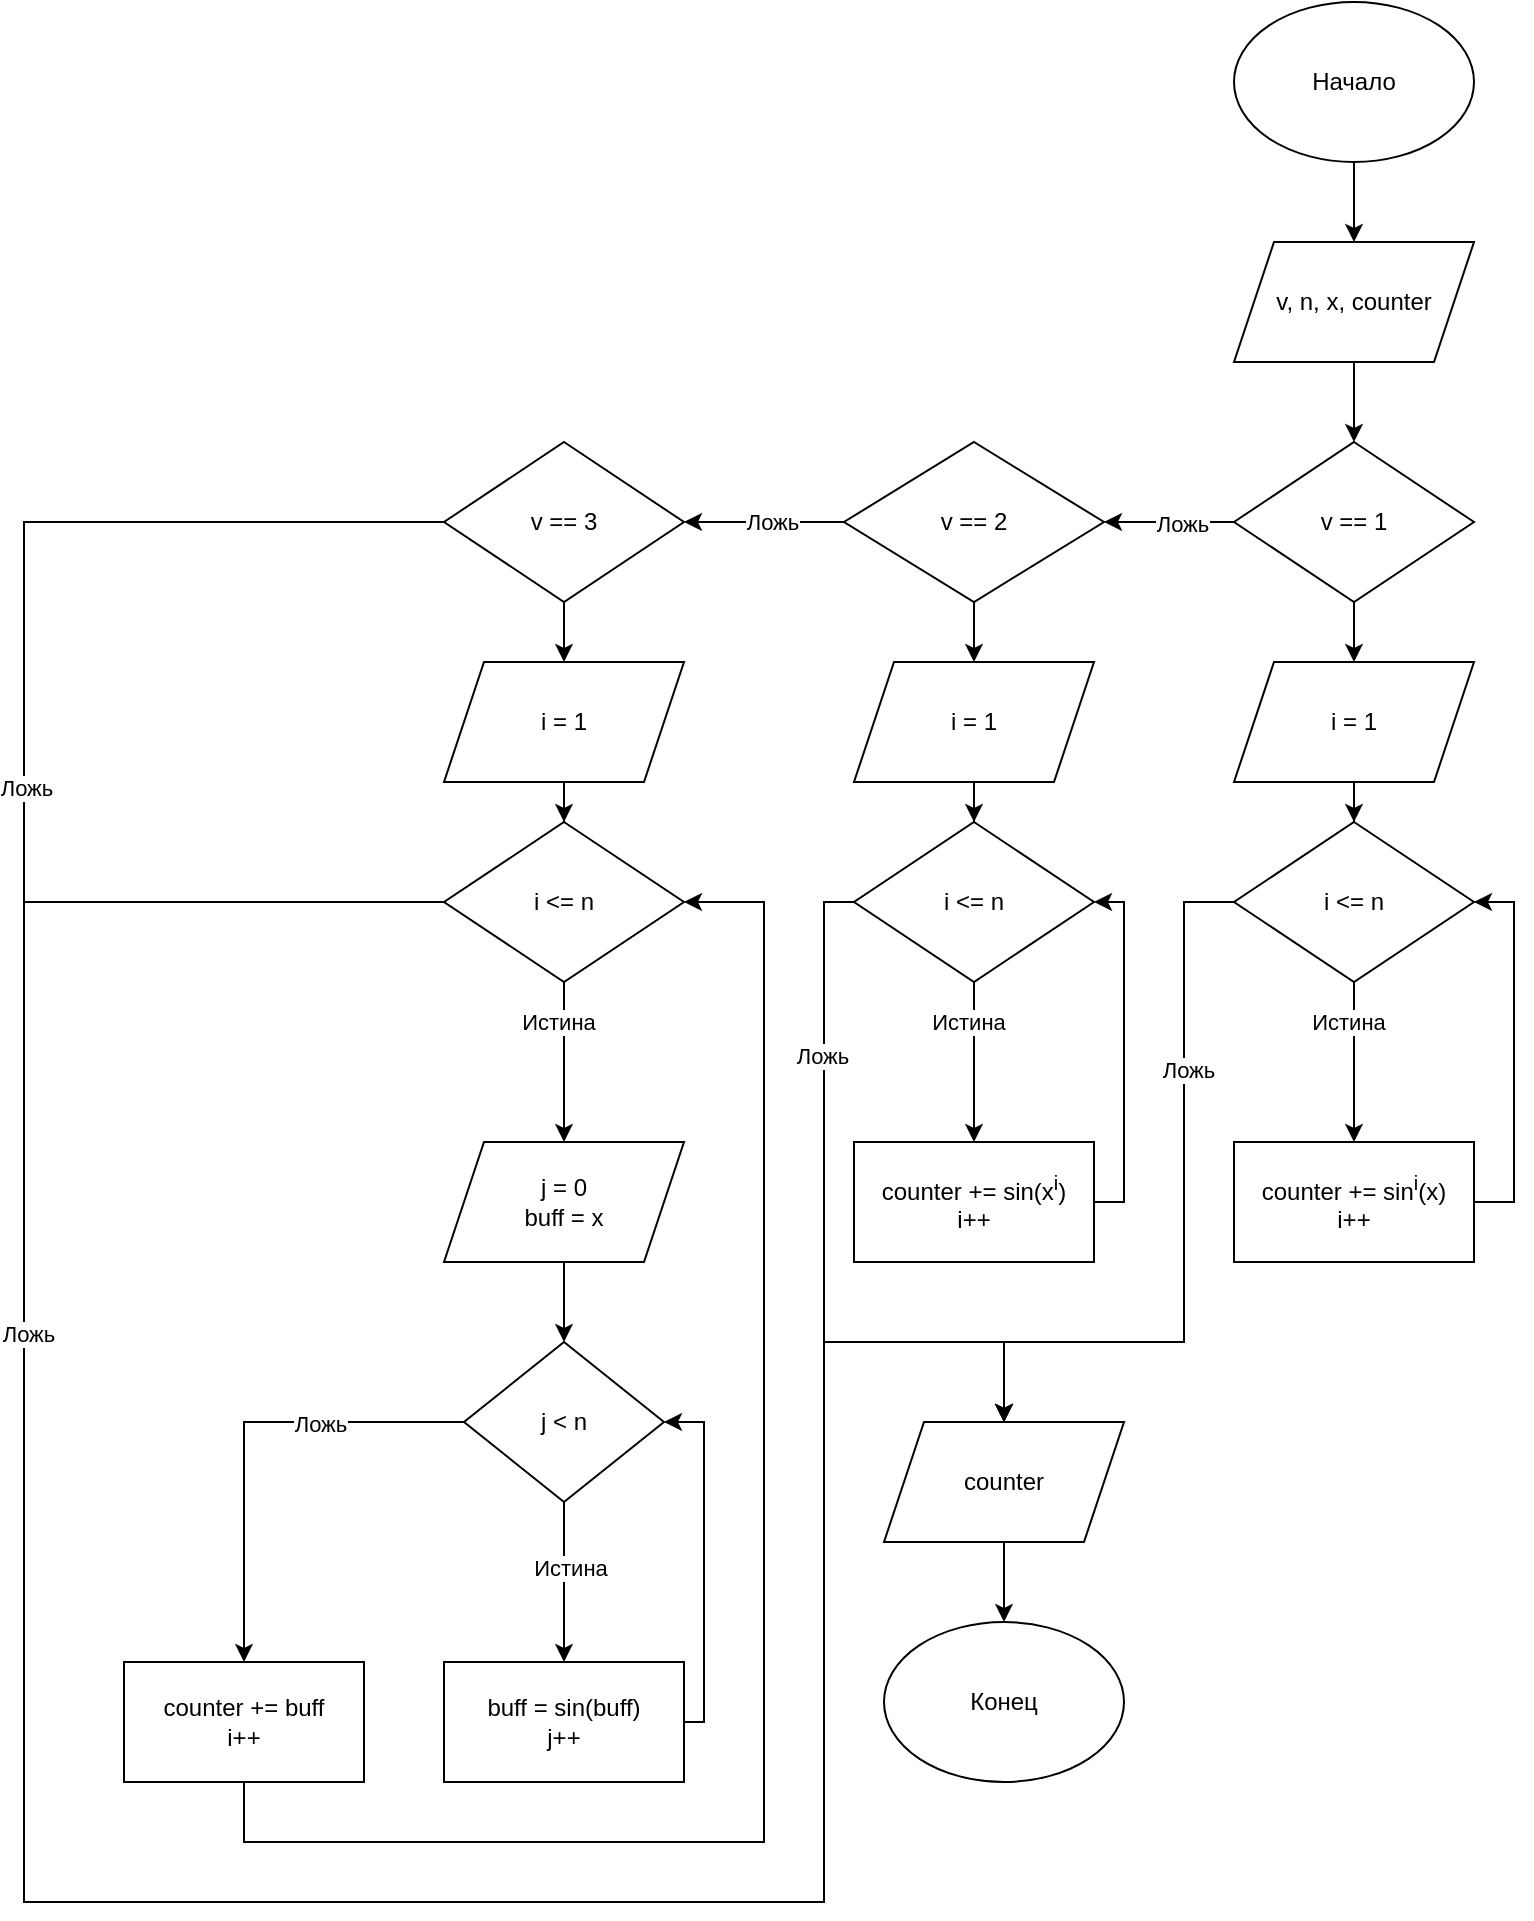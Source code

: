 <mxfile version="21.7.4" type="device">
  <diagram name="Page-1" id="GXptG18RPDUdRoNwpLfy">
    <mxGraphModel dx="1900" dy="566" grid="1" gridSize="10" guides="1" tooltips="1" connect="1" arrows="1" fold="1" page="1" pageScale="1" pageWidth="850" pageHeight="1100" math="0" shadow="0">
      <root>
        <mxCell id="0" />
        <mxCell id="1" parent="0" />
        <mxCell id="OPM_vREVPH0hnugh5DU2-3" style="edgeStyle=orthogonalEdgeStyle;rounded=0;orthogonalLoop=1;jettySize=auto;html=1;entryX=0.5;entryY=0;entryDx=0;entryDy=0;" edge="1" parent="1" source="OPM_vREVPH0hnugh5DU2-1" target="OPM_vREVPH0hnugh5DU2-2">
          <mxGeometry relative="1" as="geometry" />
        </mxCell>
        <mxCell id="OPM_vREVPH0hnugh5DU2-1" value="Начало" style="ellipse;whiteSpace=wrap;html=1;" vertex="1" parent="1">
          <mxGeometry x="365" y="40" width="120" height="80" as="geometry" />
        </mxCell>
        <mxCell id="OPM_vREVPH0hnugh5DU2-5" style="edgeStyle=orthogonalEdgeStyle;rounded=0;orthogonalLoop=1;jettySize=auto;html=1;entryX=0.5;entryY=0;entryDx=0;entryDy=0;" edge="1" parent="1" source="OPM_vREVPH0hnugh5DU2-2" target="OPM_vREVPH0hnugh5DU2-4">
          <mxGeometry relative="1" as="geometry" />
        </mxCell>
        <mxCell id="OPM_vREVPH0hnugh5DU2-2" value="v, n, x, counter" style="shape=parallelogram;perimeter=parallelogramPerimeter;whiteSpace=wrap;html=1;fixedSize=1;" vertex="1" parent="1">
          <mxGeometry x="365" y="160" width="120" height="60" as="geometry" />
        </mxCell>
        <mxCell id="OPM_vREVPH0hnugh5DU2-8" style="edgeStyle=orthogonalEdgeStyle;rounded=0;orthogonalLoop=1;jettySize=auto;html=1;entryX=1;entryY=0.5;entryDx=0;entryDy=0;" edge="1" parent="1" source="OPM_vREVPH0hnugh5DU2-4" target="OPM_vREVPH0hnugh5DU2-6">
          <mxGeometry relative="1" as="geometry" />
        </mxCell>
        <mxCell id="OPM_vREVPH0hnugh5DU2-10" value="Ложь" style="edgeLabel;html=1;align=center;verticalAlign=middle;resizable=0;points=[];" vertex="1" connectable="0" parent="OPM_vREVPH0hnugh5DU2-8">
          <mxGeometry x="-0.181" y="1" relative="1" as="geometry">
            <mxPoint as="offset" />
          </mxGeometry>
        </mxCell>
        <mxCell id="OPM_vREVPH0hnugh5DU2-13" style="edgeStyle=orthogonalEdgeStyle;rounded=0;orthogonalLoop=1;jettySize=auto;html=1;entryX=0.5;entryY=0;entryDx=0;entryDy=0;" edge="1" parent="1" source="OPM_vREVPH0hnugh5DU2-4" target="OPM_vREVPH0hnugh5DU2-12">
          <mxGeometry relative="1" as="geometry" />
        </mxCell>
        <mxCell id="OPM_vREVPH0hnugh5DU2-4" value="v == 1" style="rhombus;whiteSpace=wrap;html=1;" vertex="1" parent="1">
          <mxGeometry x="365" y="260" width="120" height="80" as="geometry" />
        </mxCell>
        <mxCell id="OPM_vREVPH0hnugh5DU2-9" style="edgeStyle=orthogonalEdgeStyle;rounded=0;orthogonalLoop=1;jettySize=auto;html=1;entryX=1;entryY=0.5;entryDx=0;entryDy=0;" edge="1" parent="1" source="OPM_vREVPH0hnugh5DU2-6" target="OPM_vREVPH0hnugh5DU2-7">
          <mxGeometry relative="1" as="geometry" />
        </mxCell>
        <mxCell id="OPM_vREVPH0hnugh5DU2-11" value="Ложь" style="edgeLabel;html=1;align=center;verticalAlign=middle;resizable=0;points=[];" vertex="1" connectable="0" parent="OPM_vREVPH0hnugh5DU2-9">
          <mxGeometry x="-0.097" relative="1" as="geometry">
            <mxPoint as="offset" />
          </mxGeometry>
        </mxCell>
        <mxCell id="OPM_vREVPH0hnugh5DU2-27" style="edgeStyle=orthogonalEdgeStyle;rounded=0;orthogonalLoop=1;jettySize=auto;html=1;" edge="1" parent="1" source="OPM_vREVPH0hnugh5DU2-6" target="OPM_vREVPH0hnugh5DU2-21">
          <mxGeometry relative="1" as="geometry" />
        </mxCell>
        <mxCell id="OPM_vREVPH0hnugh5DU2-6" value="v == 2" style="rhombus;whiteSpace=wrap;html=1;" vertex="1" parent="1">
          <mxGeometry x="170" y="260" width="130" height="80" as="geometry" />
        </mxCell>
        <mxCell id="OPM_vREVPH0hnugh5DU2-42" style="edgeStyle=orthogonalEdgeStyle;rounded=0;orthogonalLoop=1;jettySize=auto;html=1;entryX=0.5;entryY=0;entryDx=0;entryDy=0;" edge="1" parent="1" source="OPM_vREVPH0hnugh5DU2-7" target="OPM_vREVPH0hnugh5DU2-36">
          <mxGeometry relative="1" as="geometry" />
        </mxCell>
        <mxCell id="OPM_vREVPH0hnugh5DU2-67" style="edgeStyle=orthogonalEdgeStyle;rounded=0;orthogonalLoop=1;jettySize=auto;html=1;entryX=0.5;entryY=0;entryDx=0;entryDy=0;" edge="1" parent="1" source="OPM_vREVPH0hnugh5DU2-7" target="OPM_vREVPH0hnugh5DU2-43">
          <mxGeometry relative="1" as="geometry">
            <Array as="points">
              <mxPoint x="-240" y="300" />
              <mxPoint x="-240" y="990" />
              <mxPoint x="160" y="990" />
              <mxPoint x="160" y="710" />
              <mxPoint x="250" y="710" />
            </Array>
          </mxGeometry>
        </mxCell>
        <mxCell id="OPM_vREVPH0hnugh5DU2-68" value="Ложь" style="edgeLabel;html=1;align=center;verticalAlign=middle;resizable=0;points=[];" vertex="1" connectable="0" parent="OPM_vREVPH0hnugh5DU2-67">
          <mxGeometry x="-0.599" y="1" relative="1" as="geometry">
            <mxPoint as="offset" />
          </mxGeometry>
        </mxCell>
        <mxCell id="OPM_vREVPH0hnugh5DU2-7" value="v == 3" style="rhombus;whiteSpace=wrap;html=1;" vertex="1" parent="1">
          <mxGeometry x="-30" y="260" width="120" height="80" as="geometry" />
        </mxCell>
        <mxCell id="OPM_vREVPH0hnugh5DU2-15" style="edgeStyle=orthogonalEdgeStyle;rounded=0;orthogonalLoop=1;jettySize=auto;html=1;" edge="1" parent="1" source="OPM_vREVPH0hnugh5DU2-12" target="OPM_vREVPH0hnugh5DU2-14">
          <mxGeometry relative="1" as="geometry" />
        </mxCell>
        <mxCell id="OPM_vREVPH0hnugh5DU2-12" value="i = 1" style="shape=parallelogram;perimeter=parallelogramPerimeter;whiteSpace=wrap;html=1;fixedSize=1;" vertex="1" parent="1">
          <mxGeometry x="365" y="370" width="120" height="60" as="geometry" />
        </mxCell>
        <mxCell id="OPM_vREVPH0hnugh5DU2-17" style="edgeStyle=orthogonalEdgeStyle;rounded=0;orthogonalLoop=1;jettySize=auto;html=1;" edge="1" parent="1" source="OPM_vREVPH0hnugh5DU2-14" target="OPM_vREVPH0hnugh5DU2-16">
          <mxGeometry relative="1" as="geometry" />
        </mxCell>
        <mxCell id="OPM_vREVPH0hnugh5DU2-19" value="Истина" style="edgeLabel;html=1;align=center;verticalAlign=middle;resizable=0;points=[];" vertex="1" connectable="0" parent="OPM_vREVPH0hnugh5DU2-17">
          <mxGeometry x="-0.505" y="-3" relative="1" as="geometry">
            <mxPoint as="offset" />
          </mxGeometry>
        </mxCell>
        <mxCell id="OPM_vREVPH0hnugh5DU2-47" style="edgeStyle=orthogonalEdgeStyle;rounded=0;orthogonalLoop=1;jettySize=auto;html=1;entryX=0.5;entryY=0;entryDx=0;entryDy=0;" edge="1" parent="1" source="OPM_vREVPH0hnugh5DU2-14" target="OPM_vREVPH0hnugh5DU2-43">
          <mxGeometry relative="1" as="geometry">
            <Array as="points">
              <mxPoint x="340" y="490" />
              <mxPoint x="340" y="710" />
              <mxPoint x="250" y="710" />
            </Array>
          </mxGeometry>
        </mxCell>
        <mxCell id="OPM_vREVPH0hnugh5DU2-63" value="Ложь" style="edgeLabel;html=1;align=center;verticalAlign=middle;resizable=0;points=[];" vertex="1" connectable="0" parent="OPM_vREVPH0hnugh5DU2-47">
          <mxGeometry x="-0.42" y="2" relative="1" as="geometry">
            <mxPoint as="offset" />
          </mxGeometry>
        </mxCell>
        <mxCell id="OPM_vREVPH0hnugh5DU2-14" value="i &amp;lt;= n" style="rhombus;whiteSpace=wrap;html=1;" vertex="1" parent="1">
          <mxGeometry x="365" y="450" width="120" height="80" as="geometry" />
        </mxCell>
        <mxCell id="OPM_vREVPH0hnugh5DU2-18" style="edgeStyle=orthogonalEdgeStyle;rounded=0;orthogonalLoop=1;jettySize=auto;html=1;entryX=1;entryY=0.5;entryDx=0;entryDy=0;" edge="1" parent="1" source="OPM_vREVPH0hnugh5DU2-16" target="OPM_vREVPH0hnugh5DU2-14">
          <mxGeometry relative="1" as="geometry">
            <Array as="points">
              <mxPoint x="505" y="640" />
              <mxPoint x="505" y="490" />
            </Array>
          </mxGeometry>
        </mxCell>
        <mxCell id="OPM_vREVPH0hnugh5DU2-16" value="counter += sin&lt;sup&gt;i&lt;/sup&gt;(x)&lt;br&gt;i++" style="rounded=0;whiteSpace=wrap;html=1;" vertex="1" parent="1">
          <mxGeometry x="365" y="610" width="120" height="60" as="geometry" />
        </mxCell>
        <mxCell id="OPM_vREVPH0hnugh5DU2-20" style="edgeStyle=orthogonalEdgeStyle;rounded=0;orthogonalLoop=1;jettySize=auto;html=1;" edge="1" parent="1" source="OPM_vREVPH0hnugh5DU2-21" target="OPM_vREVPH0hnugh5DU2-24">
          <mxGeometry relative="1" as="geometry" />
        </mxCell>
        <mxCell id="OPM_vREVPH0hnugh5DU2-21" value="i = 1" style="shape=parallelogram;perimeter=parallelogramPerimeter;whiteSpace=wrap;html=1;fixedSize=1;" vertex="1" parent="1">
          <mxGeometry x="175" y="370" width="120" height="60" as="geometry" />
        </mxCell>
        <mxCell id="OPM_vREVPH0hnugh5DU2-22" style="edgeStyle=orthogonalEdgeStyle;rounded=0;orthogonalLoop=1;jettySize=auto;html=1;" edge="1" parent="1" source="OPM_vREVPH0hnugh5DU2-24" target="OPM_vREVPH0hnugh5DU2-26">
          <mxGeometry relative="1" as="geometry" />
        </mxCell>
        <mxCell id="OPM_vREVPH0hnugh5DU2-23" value="Истина" style="edgeLabel;html=1;align=center;verticalAlign=middle;resizable=0;points=[];" vertex="1" connectable="0" parent="OPM_vREVPH0hnugh5DU2-22">
          <mxGeometry x="-0.505" y="-3" relative="1" as="geometry">
            <mxPoint as="offset" />
          </mxGeometry>
        </mxCell>
        <mxCell id="OPM_vREVPH0hnugh5DU2-46" style="edgeStyle=orthogonalEdgeStyle;rounded=0;orthogonalLoop=1;jettySize=auto;html=1;" edge="1" parent="1" source="OPM_vREVPH0hnugh5DU2-24" target="OPM_vREVPH0hnugh5DU2-43">
          <mxGeometry relative="1" as="geometry">
            <Array as="points">
              <mxPoint x="160" y="490" />
              <mxPoint x="160" y="710" />
              <mxPoint x="250" y="710" />
            </Array>
          </mxGeometry>
        </mxCell>
        <mxCell id="OPM_vREVPH0hnugh5DU2-62" value="Ложь" style="edgeLabel;html=1;align=center;verticalAlign=middle;resizable=0;points=[];" vertex="1" connectable="0" parent="OPM_vREVPH0hnugh5DU2-46">
          <mxGeometry x="-0.497" y="-1" relative="1" as="geometry">
            <mxPoint as="offset" />
          </mxGeometry>
        </mxCell>
        <mxCell id="OPM_vREVPH0hnugh5DU2-24" value="i &amp;lt;= n" style="rhombus;whiteSpace=wrap;html=1;" vertex="1" parent="1">
          <mxGeometry x="175" y="450" width="120" height="80" as="geometry" />
        </mxCell>
        <mxCell id="OPM_vREVPH0hnugh5DU2-25" style="edgeStyle=orthogonalEdgeStyle;rounded=0;orthogonalLoop=1;jettySize=auto;html=1;entryX=1;entryY=0.5;entryDx=0;entryDy=0;" edge="1" parent="1" source="OPM_vREVPH0hnugh5DU2-26" target="OPM_vREVPH0hnugh5DU2-24">
          <mxGeometry relative="1" as="geometry">
            <Array as="points">
              <mxPoint x="310" y="640" />
              <mxPoint x="310" y="490" />
            </Array>
          </mxGeometry>
        </mxCell>
        <mxCell id="OPM_vREVPH0hnugh5DU2-26" value="counter += sin(x&lt;sup&gt;i&lt;/sup&gt;)&lt;br&gt;i++" style="rounded=0;whiteSpace=wrap;html=1;" vertex="1" parent="1">
          <mxGeometry x="175" y="610" width="120" height="60" as="geometry" />
        </mxCell>
        <mxCell id="OPM_vREVPH0hnugh5DU2-35" style="edgeStyle=orthogonalEdgeStyle;rounded=0;orthogonalLoop=1;jettySize=auto;html=1;" edge="1" parent="1" source="OPM_vREVPH0hnugh5DU2-36" target="OPM_vREVPH0hnugh5DU2-39">
          <mxGeometry relative="1" as="geometry" />
        </mxCell>
        <mxCell id="OPM_vREVPH0hnugh5DU2-36" value="i = 1" style="shape=parallelogram;perimeter=parallelogramPerimeter;whiteSpace=wrap;html=1;fixedSize=1;" vertex="1" parent="1">
          <mxGeometry x="-30" y="370" width="120" height="60" as="geometry" />
        </mxCell>
        <mxCell id="OPM_vREVPH0hnugh5DU2-37" style="edgeStyle=orthogonalEdgeStyle;rounded=0;orthogonalLoop=1;jettySize=auto;html=1;" edge="1" parent="1" source="OPM_vREVPH0hnugh5DU2-39" target="OPM_vREVPH0hnugh5DU2-50">
          <mxGeometry relative="1" as="geometry">
            <mxPoint x="30" y="610" as="targetPoint" />
          </mxGeometry>
        </mxCell>
        <mxCell id="OPM_vREVPH0hnugh5DU2-38" value="Истина" style="edgeLabel;html=1;align=center;verticalAlign=middle;resizable=0;points=[];" vertex="1" connectable="0" parent="OPM_vREVPH0hnugh5DU2-37">
          <mxGeometry x="-0.505" y="-3" relative="1" as="geometry">
            <mxPoint as="offset" />
          </mxGeometry>
        </mxCell>
        <mxCell id="OPM_vREVPH0hnugh5DU2-65" style="edgeStyle=orthogonalEdgeStyle;rounded=0;orthogonalLoop=1;jettySize=auto;html=1;entryX=0.5;entryY=0;entryDx=0;entryDy=0;" edge="1" parent="1" source="OPM_vREVPH0hnugh5DU2-39" target="OPM_vREVPH0hnugh5DU2-43">
          <mxGeometry relative="1" as="geometry">
            <Array as="points">
              <mxPoint x="-240" y="490" />
              <mxPoint x="-240" y="990" />
              <mxPoint x="160" y="990" />
              <mxPoint x="160" y="710" />
              <mxPoint x="250" y="710" />
            </Array>
          </mxGeometry>
        </mxCell>
        <mxCell id="OPM_vREVPH0hnugh5DU2-66" value="Ложь" style="edgeLabel;html=1;align=center;verticalAlign=middle;resizable=0;points=[];" vertex="1" connectable="0" parent="OPM_vREVPH0hnugh5DU2-65">
          <mxGeometry x="-0.44" y="2" relative="1" as="geometry">
            <mxPoint as="offset" />
          </mxGeometry>
        </mxCell>
        <mxCell id="OPM_vREVPH0hnugh5DU2-39" value="i &amp;lt;= n" style="rhombus;whiteSpace=wrap;html=1;" vertex="1" parent="1">
          <mxGeometry x="-30" y="450" width="120" height="80" as="geometry" />
        </mxCell>
        <mxCell id="OPM_vREVPH0hnugh5DU2-45" style="edgeStyle=orthogonalEdgeStyle;rounded=0;orthogonalLoop=1;jettySize=auto;html=1;entryX=0.5;entryY=0;entryDx=0;entryDy=0;" edge="1" parent="1" source="OPM_vREVPH0hnugh5DU2-43" target="OPM_vREVPH0hnugh5DU2-44">
          <mxGeometry relative="1" as="geometry" />
        </mxCell>
        <mxCell id="OPM_vREVPH0hnugh5DU2-43" value="counter" style="shape=parallelogram;perimeter=parallelogramPerimeter;whiteSpace=wrap;html=1;fixedSize=1;" vertex="1" parent="1">
          <mxGeometry x="190" y="750" width="120" height="60" as="geometry" />
        </mxCell>
        <mxCell id="OPM_vREVPH0hnugh5DU2-44" value="Конец" style="ellipse;whiteSpace=wrap;html=1;" vertex="1" parent="1">
          <mxGeometry x="190" y="850" width="120" height="80" as="geometry" />
        </mxCell>
        <mxCell id="OPM_vREVPH0hnugh5DU2-52" style="edgeStyle=orthogonalEdgeStyle;rounded=0;orthogonalLoop=1;jettySize=auto;html=1;entryX=0.5;entryY=0;entryDx=0;entryDy=0;" edge="1" parent="1" source="OPM_vREVPH0hnugh5DU2-50" target="OPM_vREVPH0hnugh5DU2-51">
          <mxGeometry relative="1" as="geometry" />
        </mxCell>
        <mxCell id="OPM_vREVPH0hnugh5DU2-50" value="j = 0&lt;br&gt;buff = x" style="shape=parallelogram;perimeter=parallelogramPerimeter;whiteSpace=wrap;html=1;fixedSize=1;" vertex="1" parent="1">
          <mxGeometry x="-30" y="610" width="120" height="60" as="geometry" />
        </mxCell>
        <mxCell id="OPM_vREVPH0hnugh5DU2-54" style="edgeStyle=orthogonalEdgeStyle;rounded=0;orthogonalLoop=1;jettySize=auto;html=1;entryX=0.5;entryY=0;entryDx=0;entryDy=0;" edge="1" parent="1" source="OPM_vREVPH0hnugh5DU2-51" target="OPM_vREVPH0hnugh5DU2-53">
          <mxGeometry relative="1" as="geometry" />
        </mxCell>
        <mxCell id="OPM_vREVPH0hnugh5DU2-56" value="Истина" style="edgeLabel;html=1;align=center;verticalAlign=middle;resizable=0;points=[];" vertex="1" connectable="0" parent="OPM_vREVPH0hnugh5DU2-54">
          <mxGeometry x="-0.176" y="3" relative="1" as="geometry">
            <mxPoint as="offset" />
          </mxGeometry>
        </mxCell>
        <mxCell id="OPM_vREVPH0hnugh5DU2-60" style="edgeStyle=orthogonalEdgeStyle;rounded=0;orthogonalLoop=1;jettySize=auto;html=1;" edge="1" parent="1" source="OPM_vREVPH0hnugh5DU2-51" target="OPM_vREVPH0hnugh5DU2-59">
          <mxGeometry relative="1" as="geometry" />
        </mxCell>
        <mxCell id="OPM_vREVPH0hnugh5DU2-61" value="Ложь" style="edgeLabel;html=1;align=center;verticalAlign=middle;resizable=0;points=[];" vertex="1" connectable="0" parent="OPM_vREVPH0hnugh5DU2-60">
          <mxGeometry x="-0.37" y="1" relative="1" as="geometry">
            <mxPoint as="offset" />
          </mxGeometry>
        </mxCell>
        <mxCell id="OPM_vREVPH0hnugh5DU2-51" value="j &amp;lt; n" style="rhombus;whiteSpace=wrap;html=1;" vertex="1" parent="1">
          <mxGeometry x="-20" y="710" width="100" height="80" as="geometry" />
        </mxCell>
        <mxCell id="OPM_vREVPH0hnugh5DU2-58" style="edgeStyle=orthogonalEdgeStyle;rounded=0;orthogonalLoop=1;jettySize=auto;html=1;entryX=1;entryY=0.5;entryDx=0;entryDy=0;" edge="1" parent="1" source="OPM_vREVPH0hnugh5DU2-53" target="OPM_vREVPH0hnugh5DU2-51">
          <mxGeometry relative="1" as="geometry">
            <Array as="points">
              <mxPoint x="100" y="900" />
              <mxPoint x="100" y="750" />
            </Array>
          </mxGeometry>
        </mxCell>
        <mxCell id="OPM_vREVPH0hnugh5DU2-53" value="buff = sin(buff)&lt;br&gt;j++" style="rounded=0;whiteSpace=wrap;html=1;" vertex="1" parent="1">
          <mxGeometry x="-30" y="870" width="120" height="60" as="geometry" />
        </mxCell>
        <mxCell id="OPM_vREVPH0hnugh5DU2-64" style="edgeStyle=orthogonalEdgeStyle;rounded=0;orthogonalLoop=1;jettySize=auto;html=1;entryX=1;entryY=0.5;entryDx=0;entryDy=0;" edge="1" parent="1" source="OPM_vREVPH0hnugh5DU2-59" target="OPM_vREVPH0hnugh5DU2-39">
          <mxGeometry relative="1" as="geometry">
            <Array as="points">
              <mxPoint x="-130" y="960" />
              <mxPoint x="130" y="960" />
              <mxPoint x="130" y="490" />
            </Array>
          </mxGeometry>
        </mxCell>
        <mxCell id="OPM_vREVPH0hnugh5DU2-59" value="counter += buff&lt;br&gt;i++" style="rounded=0;whiteSpace=wrap;html=1;" vertex="1" parent="1">
          <mxGeometry x="-190" y="870" width="120" height="60" as="geometry" />
        </mxCell>
      </root>
    </mxGraphModel>
  </diagram>
</mxfile>
